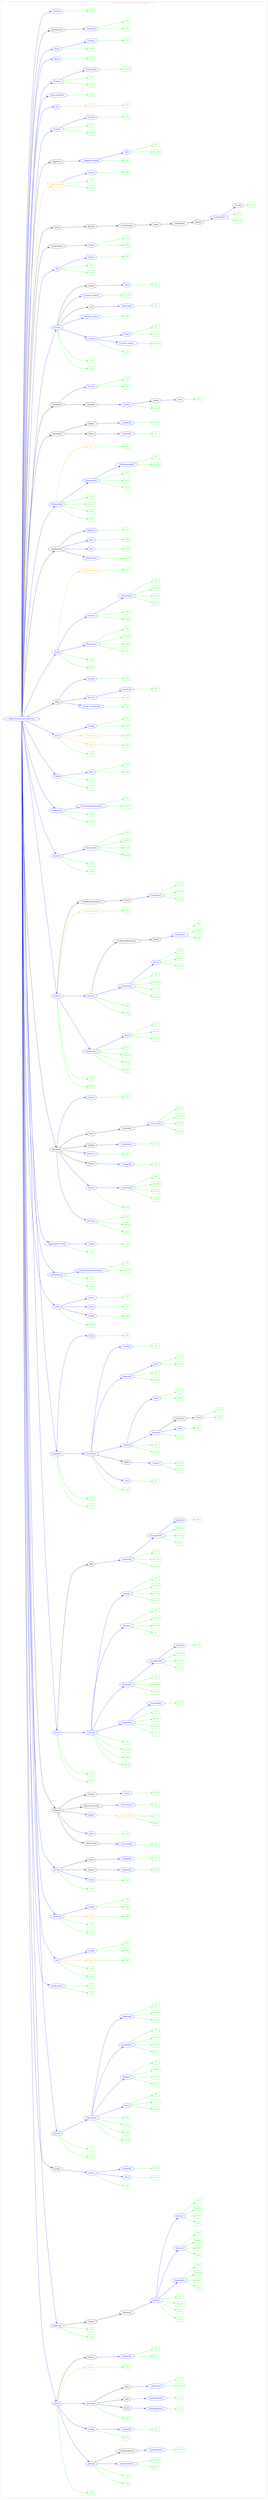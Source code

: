 digraph Cloud_Computing_REST_API {
rankdir="LR";
subgraph cluster_0 {
label="VMware - VMware vRealize Log Insight 3.3 1.2"
color=violet
fontcolor=violet
subgraph cluster_1 {
label=""
color=white
fontcolor=white
node1 [label="https://vmware.provider.com", shape="ellipse", color="blue", fontcolor="blue"]
node1 -> node2 [color="blue", fontcolor="blue"]
subgraph cluster_2 {
label=""
color=white
fontcolor=white
node2 [label="/agent", shape="ellipse", color="blue", fontcolor="blue"]
node2 -> node3 [color="green", fontcolor="green"]
subgraph cluster_3 {
label=""
color=white
fontcolor=white
node3 [label="GET", shape="box", color="green", fontcolor="green"]
}
node2 -> node4 [color="blue", fontcolor="blue"]
subgraph cluster_4 {
label=""
color=white
fontcolor=white
node4 [label="/groups", shape="ellipse", color="blue", fontcolor="blue"]
node4 -> node5 [color="green", fontcolor="green"]
subgraph cluster_5 {
label=""
color=white
fontcolor=white
node5 [label="POST", shape="box", color="green", fontcolor="green"]
}
node4 -> node6 [color="green", fontcolor="green"]
subgraph cluster_6 {
label=""
color=white
fontcolor=white
node6 [label="GET", shape="box", color="green", fontcolor="green"]
}
node4 -> node7 [color="blue", fontcolor="blue"]
subgraph cluster_7 {
label=""
color=white
fontcolor=white
node7 [label="/{groupName}", shape="ellipse", color="blue", fontcolor="blue"]
node7 -> node8 [color="green", fontcolor="green"]
subgraph cluster_8 {
label=""
color=white
fontcolor=white
node8 [label="PUT", shape="box", color="green", fontcolor="green"]
}
node7 -> node9 [color="green", fontcolor="green"]
subgraph cluster_9 {
label=""
color=white
fontcolor=white
node9 [label="DELETE", shape="box", color="green", fontcolor="green"]
}
}
node4 -> node10 [color="black", fontcolor="black"]
subgraph cluster_10 {
label=""
color=white
fontcolor=white
node10 [label="/{cpNameSpace}", shape="ellipse", color="black", fontcolor="black"]
node10 -> node11 [color="blue", fontcolor="blue"]
subgraph cluster_11 {
label=""
color=white
fontcolor=white
node11 [label="/{groupName}", shape="ellipse", color="blue", fontcolor="blue"]
node11 -> node12 [color="green", fontcolor="green"]
subgraph cluster_12 {
label=""
color=white
fontcolor=white
node12 [label="DELETE", shape="box", color="green", fontcolor="green"]
}
}
}
}
node2 -> node13 [color="blue", fontcolor="blue"]
subgraph cluster_13 {
label=""
color=white
fontcolor=white
node13 [label="/config", shape="ellipse", color="blue", fontcolor="blue"]
node13 -> node14 [color="green", fontcolor="green"]
subgraph cluster_14 {
label=""
color=white
fontcolor=white
node14 [label="PUT", shape="box", color="green", fontcolor="green"]
}
node13 -> node15 [color="blue", fontcolor="blue"]
subgraph cluster_15 {
label=""
color=white
fontcolor=white
node15 [label="/{agentId}", shape="ellipse", color="blue", fontcolor="blue"]
node15 -> node16 [color="green", fontcolor="green"]
subgraph cluster_16 {
label=""
color=white
fontcolor=white
node16 [label="GET", shape="box", color="green", fontcolor="green"]
}
}
}
node2 -> node17 [color="blue", fontcolor="blue"]
subgraph cluster_17 {
label=""
color=white
fontcolor=white
node17 [label="/packages", shape="ellipse", color="blue", fontcolor="blue"]
node17 -> node18 [color="green", fontcolor="green"]
subgraph cluster_18 {
label=""
color=white
fontcolor=white
node18 [label="POST", shape="box", color="green", fontcolor="green"]
}
node17 -> node19 [color="black", fontcolor="black"]
subgraph cluster_19 {
label=""
color=white
fontcolor=white
node19 [label="/types", shape="ellipse", color="black", fontcolor="black"]
node19 -> node20 [color="blue", fontcolor="blue"]
subgraph cluster_20 {
label=""
color=white
fontcolor=white
node20 [label="/{packageType}", shape="ellipse", color="blue", fontcolor="blue"]
node20 -> node21 [color="green", fontcolor="green"]
subgraph cluster_21 {
label=""
color=white
fontcolor=white
node21 [label="GET", shape="box", color="green", fontcolor="green"]
}
}
}
node17 -> node22 [color="black", fontcolor="black"]
subgraph cluster_22 {
label=""
color=white
fontcolor=white
node22 [label="/info", shape="ellipse", color="black", fontcolor="black"]
node22 -> node23 [color="blue", fontcolor="blue"]
subgraph cluster_23 {
label=""
color=white
fontcolor=white
node23 [label="/{packageType}", shape="ellipse", color="blue", fontcolor="blue"]
node23 -> node24 [color="green", fontcolor="green"]
subgraph cluster_24 {
label=""
color=white
fontcolor=white
node24 [label="GET", shape="box", color="green", fontcolor="green"]
}
}
}
node17 -> node25 [color="black", fontcolor="black"]
subgraph cluster_25 {
label=""
color=white
fontcolor=white
node25 [label="/files", shape="ellipse", color="black", fontcolor="black"]
node25 -> node26 [color="blue", fontcolor="blue"]
subgraph cluster_26 {
label=""
color=white
fontcolor=white
node26 [label="/{fileName}", shape="ellipse", color="blue", fontcolor="blue"]
node26 -> node27 [color="green", fontcolor="green"]
subgraph cluster_27 {
label=""
color=white
fontcolor=white
node27 [label="DELETE", shape="box", color="green", fontcolor="green"]
}
node26 -> node28 [color="green", fontcolor="green"]
subgraph cluster_28 {
label=""
color=white
fontcolor=white
node28 [label="GET", shape="box", color="green", fontcolor="green"]
}
}
}
}
node2 -> node29 [color="orange", fontcolor="orange"]
subgraph cluster_29 {
label=""
color=white
fontcolor=white
node29 [label="/search", shape="octagon", color="orange", fontcolor="orange"]
node29 -> node30 [color="green", fontcolor="green"]
subgraph cluster_30 {
label=""
color=white
fontcolor=white
node30 [label="POST", shape="box", color="green", fontcolor="green"]
}
}
node2 -> node31 [color="black", fontcolor="black"]
subgraph cluster_31 {
label=""
color=white
fontcolor=white
node31 [label="/status", shape="ellipse", color="black", fontcolor="black"]
node31 -> node32 [color="blue", fontcolor="blue"]
subgraph cluster_32 {
label=""
color=white
fontcolor=white
node32 [label="/{agentId}", shape="ellipse", color="blue", fontcolor="blue"]
node32 -> node33 [color="green", fontcolor="green"]
subgraph cluster_33 {
label=""
color=white
fontcolor=white
node33 [label="PUT", shape="box", color="green", fontcolor="green"]
}
node32 -> node34 [color="green", fontcolor="green"]
subgraph cluster_34 {
label=""
color=white
fontcolor=white
node34 [label="GET", shape="box", color="green", fontcolor="green"]
}
}
}
}
node1 -> node35 [color="blue", fontcolor="blue"]
subgraph cluster_35 {
label=""
color=white
fontcolor=white
node35 [label="/adgroups", shape="ellipse", color="blue", fontcolor="blue"]
node35 -> node36 [color="green", fontcolor="green"]
subgraph cluster_36 {
label=""
color=white
fontcolor=white
node36 [label="POST", shape="box", color="green", fontcolor="green"]
}
node35 -> node37 [color="green", fontcolor="green"]
subgraph cluster_37 {
label=""
color=white
fontcolor=white
node37 [label="GET", shape="box", color="green", fontcolor="green"]
}
node35 -> node38 [color="black", fontcolor="black"]
subgraph cluster_38 {
label=""
color=white
fontcolor=white
node38 [label="/{type}", shape="ellipse", color="black", fontcolor="black"]
node38 -> node39 [color="black", fontcolor="black"]
subgraph cluster_39 {
label=""
color=white
fontcolor=white
node39 [label="/{domain}", shape="ellipse", color="black", fontcolor="black"]
node39 -> node40 [color="blue", fontcolor="blue"]
subgraph cluster_40 {
label=""
color=white
fontcolor=white
node40 [label="/{name}", shape="ellipse", color="blue", fontcolor="blue"]
node40 -> node41 [color="green", fontcolor="green"]
subgraph cluster_41 {
label=""
color=white
fontcolor=white
node41 [label="PATCH", shape="box", color="green", fontcolor="green"]
}
node40 -> node42 [color="green", fontcolor="green"]
subgraph cluster_42 {
label=""
color=white
fontcolor=white
node42 [label="POST", shape="box", color="green", fontcolor="green"]
}
node40 -> node43 [color="green", fontcolor="green"]
subgraph cluster_43 {
label=""
color=white
fontcolor=white
node43 [label="DELETE", shape="box", color="green", fontcolor="green"]
}
node40 -> node44 [color="green", fontcolor="green"]
subgraph cluster_44 {
label=""
color=white
fontcolor=white
node44 [label="GET", shape="box", color="green", fontcolor="green"]
}
node40 -> node45 [color="blue", fontcolor="blue"]
subgraph cluster_45 {
label=""
color=white
fontcolor=white
node45 [label="/capabilities", shape="ellipse", color="blue", fontcolor="blue"]
node45 -> node46 [color="green", fontcolor="green"]
subgraph cluster_46 {
label=""
color=white
fontcolor=white
node46 [label="PUT", shape="box", color="green", fontcolor="green"]
}
node45 -> node47 [color="green", fontcolor="green"]
subgraph cluster_47 {
label=""
color=white
fontcolor=white
node47 [label="POST", shape="box", color="green", fontcolor="green"]
}
node45 -> node48 [color="green", fontcolor="green"]
subgraph cluster_48 {
label=""
color=white
fontcolor=white
node48 [label="PATCH", shape="box", color="green", fontcolor="green"]
}
node45 -> node49 [color="green", fontcolor="green"]
subgraph cluster_49 {
label=""
color=white
fontcolor=white
node49 [label="GET", shape="box", color="green", fontcolor="green"]
}
}
node40 -> node50 [color="blue", fontcolor="blue"]
subgraph cluster_50 {
label=""
color=white
fontcolor=white
node50 [label="/datasets", shape="ellipse", color="blue", fontcolor="blue"]
node50 -> node51 [color="green", fontcolor="green"]
subgraph cluster_51 {
label=""
color=white
fontcolor=white
node51 [label="PUT", shape="box", color="green", fontcolor="green"]
}
node50 -> node52 [color="green", fontcolor="green"]
subgraph cluster_52 {
label=""
color=white
fontcolor=white
node52 [label="POST", shape="box", color="green", fontcolor="green"]
}
node50 -> node53 [color="green", fontcolor="green"]
subgraph cluster_53 {
label=""
color=white
fontcolor=white
node53 [label="PATCH", shape="box", color="green", fontcolor="green"]
}
node50 -> node54 [color="green", fontcolor="green"]
subgraph cluster_54 {
label=""
color=white
fontcolor=white
node54 [label="GET", shape="box", color="green", fontcolor="green"]
}
}
node40 -> node55 [color="blue", fontcolor="blue"]
subgraph cluster_55 {
label=""
color=white
fontcolor=white
node55 [label="/groups", shape="ellipse", color="blue", fontcolor="blue"]
node55 -> node56 [color="green", fontcolor="green"]
subgraph cluster_56 {
label=""
color=white
fontcolor=white
node56 [label="PUT", shape="box", color="green", fontcolor="green"]
}
node55 -> node57 [color="green", fontcolor="green"]
subgraph cluster_57 {
label=""
color=white
fontcolor=white
node57 [label="POST", shape="box", color="green", fontcolor="green"]
}
node55 -> node58 [color="green", fontcolor="green"]
subgraph cluster_58 {
label=""
color=white
fontcolor=white
node58 [label="PATCH", shape="box", color="green", fontcolor="green"]
}
node55 -> node59 [color="green", fontcolor="green"]
subgraph cluster_59 {
label=""
color=white
fontcolor=white
node59 [label="GET", shape="box", color="green", fontcolor="green"]
}
}
}
}
}
}
node1 -> node60 [color="black", fontcolor="black"]
subgraph cluster_60 {
label=""
color=white
fontcolor=white
node60 [label="/scripts", shape="ellipse", color="black", fontcolor="black"]
node60 -> node61 [color="blue", fontcolor="blue"]
subgraph cluster_61 {
label=""
color=white
fontcolor=white
node61 [label="/nodes", shape="ellipse", color="blue", fontcolor="blue"]
node61 -> node62 [color="green", fontcolor="green"]
subgraph cluster_62 {
label=""
color=white
fontcolor=white
node62 [label="POST", shape="box", color="green", fontcolor="green"]
}
node61 -> node63 [color="blue", fontcolor="blue"]
subgraph cluster_63 {
label=""
color=white
fontcolor=white
node63 [label="/local", shape="ellipse", color="blue", fontcolor="blue"]
node63 -> node64 [color="green", fontcolor="green"]
subgraph cluster_64 {
label=""
color=white
fontcolor=white
node64 [label="POST", shape="box", color="green", fontcolor="green"]
}
}
node61 -> node65 [color="blue", fontcolor="blue"]
subgraph cluster_65 {
label=""
color=white
fontcolor=white
node65 [label="/{nodeId}", shape="ellipse", color="blue", fontcolor="blue"]
node65 -> node66 [color="green", fontcolor="green"]
subgraph cluster_66 {
label=""
color=white
fontcolor=white
node66 [label="POST", shape="box", color="green", fontcolor="green"]
}
}
}
}
node1 -> node67 [color="blue", fontcolor="blue"]
subgraph cluster_67 {
label=""
color=white
fontcolor=white
node67 [label="/groups", shape="ellipse", color="blue", fontcolor="blue"]
node67 -> node68 [color="green", fontcolor="green"]
subgraph cluster_68 {
label=""
color=white
fontcolor=white
node68 [label="POST", shape="box", color="green", fontcolor="green"]
}
node67 -> node69 [color="green", fontcolor="green"]
subgraph cluster_69 {
label=""
color=white
fontcolor=white
node69 [label="GET", shape="box", color="green", fontcolor="green"]
}
node67 -> node70 [color="blue", fontcolor="blue"]
subgraph cluster_70 {
label=""
color=white
fontcolor=white
node70 [label="/{groupId}", shape="ellipse", color="blue", fontcolor="blue"]
node70 -> node71 [color="green", fontcolor="green"]
subgraph cluster_71 {
label=""
color=white
fontcolor=white
node71 [label="PATCH", shape="box", color="green", fontcolor="green"]
}
node70 -> node72 [color="green", fontcolor="green"]
subgraph cluster_72 {
label=""
color=white
fontcolor=white
node72 [label="POST", shape="box", color="green", fontcolor="green"]
}
node70 -> node73 [color="green", fontcolor="green"]
subgraph cluster_73 {
label=""
color=white
fontcolor=white
node73 [label="DELETE", shape="box", color="green", fontcolor="green"]
}
node70 -> node74 [color="green", fontcolor="green"]
subgraph cluster_74 {
label=""
color=white
fontcolor=white
node74 [label="GET", shape="box", color="green", fontcolor="green"]
}
node70 -> node75 [color="blue", fontcolor="blue"]
subgraph cluster_75 {
label=""
color=white
fontcolor=white
node75 [label="/users", shape="ellipse", color="blue", fontcolor="blue"]
node75 -> node76 [color="green", fontcolor="green"]
subgraph cluster_76 {
label=""
color=white
fontcolor=white
node76 [label="POST", shape="box", color="green", fontcolor="green"]
}
node75 -> node77 [color="green", fontcolor="green"]
subgraph cluster_77 {
label=""
color=white
fontcolor=white
node77 [label="PATCH", shape="box", color="green", fontcolor="green"]
}
node75 -> node78 [color="green", fontcolor="green"]
subgraph cluster_78 {
label=""
color=white
fontcolor=white
node78 [label="GET", shape="box", color="green", fontcolor="green"]
}
}
node70 -> node79 [color="blue", fontcolor="blue"]
subgraph cluster_79 {
label=""
color=white
fontcolor=white
node79 [label="/datasets", shape="ellipse", color="blue", fontcolor="blue"]
node79 -> node80 [color="green", fontcolor="green"]
subgraph cluster_80 {
label=""
color=white
fontcolor=white
node80 [label="PUT", shape="box", color="green", fontcolor="green"]
}
node79 -> node81 [color="green", fontcolor="green"]
subgraph cluster_81 {
label=""
color=white
fontcolor=white
node81 [label="POST", shape="box", color="green", fontcolor="green"]
}
node79 -> node82 [color="green", fontcolor="green"]
subgraph cluster_82 {
label=""
color=white
fontcolor=white
node82 [label="PATCH", shape="box", color="green", fontcolor="green"]
}
node79 -> node83 [color="green", fontcolor="green"]
subgraph cluster_83 {
label=""
color=white
fontcolor=white
node83 [label="GET", shape="box", color="green", fontcolor="green"]
}
}
node70 -> node84 [color="blue", fontcolor="blue"]
subgraph cluster_84 {
label=""
color=white
fontcolor=white
node84 [label="/capabilities", shape="ellipse", color="blue", fontcolor="blue"]
node84 -> node85 [color="green", fontcolor="green"]
subgraph cluster_85 {
label=""
color=white
fontcolor=white
node85 [label="PUT", shape="box", color="green", fontcolor="green"]
}
node84 -> node86 [color="green", fontcolor="green"]
subgraph cluster_86 {
label=""
color=white
fontcolor=white
node86 [label="POST", shape="box", color="green", fontcolor="green"]
}
node84 -> node87 [color="green", fontcolor="green"]
subgraph cluster_87 {
label=""
color=white
fontcolor=white
node87 [label="PATCH", shape="box", color="green", fontcolor="green"]
}
node84 -> node88 [color="green", fontcolor="green"]
subgraph cluster_88 {
label=""
color=white
fontcolor=white
node88 [label="GET", shape="box", color="green", fontcolor="green"]
}
}
node70 -> node89 [color="blue", fontcolor="blue"]
subgraph cluster_89 {
label=""
color=white
fontcolor=white
node89 [label="/adgroups", shape="ellipse", color="blue", fontcolor="blue"]
node89 -> node90 [color="green", fontcolor="green"]
subgraph cluster_90 {
label=""
color=white
fontcolor=white
node90 [label="POST", shape="box", color="green", fontcolor="green"]
}
node89 -> node91 [color="green", fontcolor="green"]
subgraph cluster_91 {
label=""
color=white
fontcolor=white
node91 [label="PATCH", shape="box", color="green", fontcolor="green"]
}
node89 -> node92 [color="green", fontcolor="green"]
subgraph cluster_92 {
label=""
color=white
fontcolor=white
node92 [label="GET", shape="box", color="green", fontcolor="green"]
}
}
}
}
node1 -> node93 [color="blue", fontcolor="blue"]
subgraph cluster_93 {
label=""
color=white
fontcolor=white
node93 [label="/notifications", shape="ellipse", color="blue", fontcolor="blue"]
node93 -> node94 [color="green", fontcolor="green"]
subgraph cluster_94 {
label=""
color=white
fontcolor=white
node94 [label="PUT", shape="box", color="green", fontcolor="green"]
}
node93 -> node95 [color="green", fontcolor="green"]
subgraph cluster_95 {
label=""
color=white
fontcolor=white
node95 [label="GET", shape="box", color="green", fontcolor="green"]
}
}
node1 -> node96 [color="blue", fontcolor="blue"]
subgraph cluster_96 {
label=""
color=white
fontcolor=white
node96 [label="/ad", shape="ellipse", color="blue", fontcolor="blue"]
node96 -> node97 [color="green", fontcolor="green"]
subgraph cluster_97 {
label=""
color=white
fontcolor=white
node97 [label="POST", shape="box", color="green", fontcolor="green"]
}
node96 -> node98 [color="green", fontcolor="green"]
subgraph cluster_98 {
label=""
color=white
fontcolor=white
node98 [label="GET", shape="box", color="green", fontcolor="green"]
}
node96 -> node99 [color="orange", fontcolor="orange"]
subgraph cluster_99 {
label=""
color=white
fontcolor=white
node99 [label="/test", shape="octagon", color="orange", fontcolor="orange"]
node99 -> node100 [color="green", fontcolor="green"]
subgraph cluster_100 {
label=""
color=white
fontcolor=white
node100 [label="POST", shape="box", color="green", fontcolor="green"]
}
}
node96 -> node101 [color="blue", fontcolor="blue"]
subgraph cluster_101 {
label=""
color=white
fontcolor=white
node101 [label="/config", shape="ellipse", color="blue", fontcolor="blue"]
node101 -> node102 [color="green", fontcolor="green"]
subgraph cluster_102 {
label=""
color=white
fontcolor=white
node102 [label="POST", shape="box", color="green", fontcolor="green"]
}
node101 -> node103 [color="green", fontcolor="green"]
subgraph cluster_103 {
label=""
color=white
fontcolor=white
node103 [label="GET", shape="box", color="green", fontcolor="green"]
}
}
}
node1 -> node104 [color="blue", fontcolor="blue"]
subgraph cluster_104 {
label=""
color=white
fontcolor=white
node104 [label="/archiving", shape="ellipse", color="blue", fontcolor="blue"]
node104 -> node105 [color="green", fontcolor="green"]
subgraph cluster_105 {
label=""
color=white
fontcolor=white
node105 [label="POST", shape="box", color="green", fontcolor="green"]
}
node104 -> node106 [color="green", fontcolor="green"]
subgraph cluster_106 {
label=""
color=white
fontcolor=white
node106 [label="GET", shape="box", color="green", fontcolor="green"]
}
node104 -> node107 [color="orange", fontcolor="orange"]
subgraph cluster_107 {
label=""
color=white
fontcolor=white
node107 [label="/test", shape="octagon", color="orange", fontcolor="orange"]
node107 -> node108 [color="green", fontcolor="green"]
subgraph cluster_108 {
label=""
color=white
fontcolor=white
node108 [label="POST", shape="box", color="green", fontcolor="green"]
}
}
node104 -> node109 [color="blue", fontcolor="blue"]
subgraph cluster_109 {
label=""
color=white
fontcolor=white
node109 [label="/config", shape="ellipse", color="blue", fontcolor="blue"]
node109 -> node110 [color="green", fontcolor="green"]
subgraph cluster_110 {
label=""
color=white
fontcolor=white
node110 [label="POST", shape="box", color="green", fontcolor="green"]
}
node109 -> node111 [color="green", fontcolor="green"]
subgraph cluster_111 {
label=""
color=white
fontcolor=white
node111 [label="GET", shape="box", color="green", fontcolor="green"]
}
}
}
node1 -> node112 [color="blue", fontcolor="blue"]
subgraph cluster_112 {
label=""
color=white
fontcolor=white
node112 [label="/events", shape="ellipse", color="blue", fontcolor="blue"]
node112 -> node113 [color="green", fontcolor="green"]
subgraph cluster_113 {
label=""
color=white
fontcolor=white
node113 [label="GET", shape="box", color="green", fontcolor="green"]
}
node112 -> node114 [color="blue", fontcolor="blue"]
subgraph cluster_114 {
label=""
color=white
fontcolor=white
node114 [label="/*path", shape="ellipse", color="blue", fontcolor="blue"]
node114 -> node115 [color="green", fontcolor="green"]
subgraph cluster_115 {
label=""
color=white
fontcolor=white
node115 [label="GET", shape="box", color="green", fontcolor="green"]
}
}
node112 -> node116 [color="black", fontcolor="black"]
subgraph cluster_116 {
label=""
color=white
fontcolor=white
node116 [label="/ingest", shape="ellipse", color="black", fontcolor="black"]
node116 -> node117 [color="blue", fontcolor="blue"]
subgraph cluster_117 {
label=""
color=white
fontcolor=white
node117 [label="/{agentId}", shape="ellipse", color="blue", fontcolor="blue"]
node117 -> node118 [color="green", fontcolor="green"]
subgraph cluster_118 {
label=""
color=white
fontcolor=white
node118 [label="POST", shape="box", color="green", fontcolor="green"]
}
}
}
node112 -> node119 [color="black", fontcolor="black"]
subgraph cluster_119 {
label=""
color=white
fontcolor=white
node119 [label="/flush", shape="ellipse", color="black", fontcolor="black"]
node119 -> node120 [color="blue", fontcolor="blue"]
subgraph cluster_120 {
label=""
color=white
fontcolor=white
node120 [label="/{agentId}", shape="ellipse", color="blue", fontcolor="blue"]
node120 -> node121 [color="green", fontcolor="green"]
subgraph cluster_121 {
label=""
color=white
fontcolor=white
node121 [label="PUT", shape="box", color="green", fontcolor="green"]
}
}
}
}
node1 -> node122 [color="black", fontcolor="black"]
subgraph cluster_122 {
label=""
color=white
fontcolor=white
node122 [label="/internal", shape="ellipse", color="black", fontcolor="black"]
node122 -> node123 [color="black", fontcolor="black"]
subgraph cluster_123 {
label=""
color=white
fontcolor=white
node123 [label="/force-error", shape="ellipse", color="black", fontcolor="black"]
node123 -> node124 [color="blue", fontcolor="blue"]
subgraph cluster_124 {
label=""
color=white
fontcolor=white
node124 [label="/{errorType}", shape="ellipse", color="blue", fontcolor="blue"]
node124 -> node125 [color="green", fontcolor="green"]
subgraph cluster_125 {
label=""
color=white
fontcolor=white
node125 [label="GET", shape="box", color="green", fontcolor="green"]
}
}
}
node122 -> node126 [color="blue", fontcolor="blue"]
subgraph cluster_126 {
label=""
color=white
fontcolor=white
node126 [label="/ping", shape="ellipse", color="blue", fontcolor="blue"]
node126 -> node127 [color="green", fontcolor="green"]
subgraph cluster_127 {
label=""
color=white
fontcolor=white
node127 [label="GET", shape="box", color="green", fontcolor="green"]
}
}
node122 -> node128 [color="blue", fontcolor="blue"]
subgraph cluster_128 {
label=""
color=white
fontcolor=white
node128 [label="/agent", shape="ellipse", color="blue", fontcolor="blue"]
node128 -> node129 [color="orange", fontcolor="orange"]
subgraph cluster_129 {
label=""
color=white
fontcolor=white
node129 [label="/autoupdate", shape="octagon", color="orange", fontcolor="orange"]
node129 -> node130 [color="green", fontcolor="green"]
subgraph cluster_130 {
label=""
color=white
fontcolor=white
node130 [label="POST", shape="box", color="green", fontcolor="green"]
}
node129 -> node131 [color="green", fontcolor="green"]
subgraph cluster_131 {
label=""
color=white
fontcolor=white
node131 [label="GET", shape="box", color="green", fontcolor="green"]
}
}
}
node122 -> node132 [color="black", fontcolor="black"]
subgraph cluster_132 {
label=""
color=white
fontcolor=white
node132 [label="/force-error-auth", shape="ellipse", color="black", fontcolor="black"]
node132 -> node133 [color="blue", fontcolor="blue"]
subgraph cluster_133 {
label=""
color=white
fontcolor=white
node133 [label="/{errorType}", shape="ellipse", color="blue", fontcolor="blue"]
node133 -> node134 [color="green", fontcolor="green"]
subgraph cluster_134 {
label=""
color=white
fontcolor=white
node134 [label="GET", shape="box", color="green", fontcolor="green"]
}
}
}
node122 -> node135 [color="black", fontcolor="black"]
subgraph cluster_135 {
label=""
color=white
fontcolor=white
node135 [label="/cluster", shape="ellipse", color="black", fontcolor="black"]
node135 -> node136 [color="blue", fontcolor="blue"]
subgraph cluster_136 {
label=""
color=white
fontcolor=white
node136 [label="/action", shape="ellipse", color="blue", fontcolor="blue"]
node136 -> node137 [color="green", fontcolor="green"]
subgraph cluster_137 {
label=""
color=white
fontcolor=white
node137 [label="POST", shape="box", color="green", fontcolor="green"]
}
}
}
}
node1 -> node138 [color="blue", fontcolor="blue"]
subgraph cluster_138 {
label=""
color=white
fontcolor=white
node138 [label="/users", shape="ellipse", color="blue", fontcolor="blue"]
node138 -> node139 [color="green", fontcolor="green"]
subgraph cluster_139 {
label=""
color=white
fontcolor=white
node139 [label="POST", shape="box", color="green", fontcolor="green"]
}
node138 -> node140 [color="green", fontcolor="green"]
subgraph cluster_140 {
label=""
color=white
fontcolor=white
node140 [label="GET", shape="box", color="green", fontcolor="green"]
}
node138 -> node141 [color="blue", fontcolor="blue"]
subgraph cluster_141 {
label=""
color=white
fontcolor=white
node141 [label="/{userId}", shape="ellipse", color="blue", fontcolor="blue"]
node141 -> node142 [color="green", fontcolor="green"]
subgraph cluster_142 {
label=""
color=white
fontcolor=white
node142 [label="PATCH", shape="box", color="green", fontcolor="green"]
}
node141 -> node143 [color="green", fontcolor="green"]
subgraph cluster_143 {
label=""
color=white
fontcolor=white
node143 [label="POST", shape="box", color="green", fontcolor="green"]
}
node141 -> node144 [color="green", fontcolor="green"]
subgraph cluster_144 {
label=""
color=white
fontcolor=white
node144 [label="DELETE", shape="box", color="green", fontcolor="green"]
}
node141 -> node145 [color="green", fontcolor="green"]
subgraph cluster_145 {
label=""
color=white
fontcolor=white
node145 [label="GET", shape="box", color="green", fontcolor="green"]
}
node141 -> node146 [color="blue", fontcolor="blue"]
subgraph cluster_146 {
label=""
color=white
fontcolor=white
node146 [label="/capabilities", shape="ellipse", color="blue", fontcolor="blue"]
node146 -> node147 [color="green", fontcolor="green"]
subgraph cluster_147 {
label=""
color=white
fontcolor=white
node147 [label="PUT", shape="box", color="green", fontcolor="green"]
}
node146 -> node148 [color="green", fontcolor="green"]
subgraph cluster_148 {
label=""
color=white
fontcolor=white
node148 [label="POST", shape="box", color="green", fontcolor="green"]
}
node146 -> node149 [color="green", fontcolor="green"]
subgraph cluster_149 {
label=""
color=white
fontcolor=white
node149 [label="PATCH", shape="box", color="green", fontcolor="green"]
}
node146 -> node150 [color="green", fontcolor="green"]
subgraph cluster_150 {
label=""
color=white
fontcolor=white
node150 [label="GET", shape="box", color="green", fontcolor="green"]
}
node146 -> node151 [color="blue", fontcolor="blue"]
subgraph cluster_151 {
label=""
color=white
fontcolor=white
node151 [label="/{capability}", shape="ellipse", color="blue", fontcolor="blue"]
node151 -> node152 [color="green", fontcolor="green"]
subgraph cluster_152 {
label=""
color=white
fontcolor=white
node152 [label="GET", shape="box", color="green", fontcolor="green"]
}
}
}
node141 -> node153 [color="blue", fontcolor="blue"]
subgraph cluster_153 {
label=""
color=white
fontcolor=white
node153 [label="/snapshots", shape="ellipse", color="blue", fontcolor="blue"]
node153 -> node154 [color="green", fontcolor="green"]
subgraph cluster_154 {
label=""
color=white
fontcolor=white
node154 [label="POST", shape="box", color="green", fontcolor="green"]
}
node153 -> node155 [color="green", fontcolor="green"]
subgraph cluster_155 {
label=""
color=white
fontcolor=white
node155 [label="DELETE", shape="box", color="green", fontcolor="green"]
}
node153 -> node156 [color="green", fontcolor="green"]
subgraph cluster_156 {
label=""
color=white
fontcolor=white
node156 [label="GET", shape="box", color="green", fontcolor="green"]
}
node153 -> node157 [color="blue", fontcolor="blue"]
subgraph cluster_157 {
label=""
color=white
fontcolor=white
node157 [label="/{snapshotId}", shape="ellipse", color="blue", fontcolor="blue"]
node157 -> node158 [color="green", fontcolor="green"]
subgraph cluster_158 {
label=""
color=white
fontcolor=white
node158 [label="POST", shape="box", color="green", fontcolor="green"]
}
node157 -> node159 [color="green", fontcolor="green"]
subgraph cluster_159 {
label=""
color=white
fontcolor=white
node159 [label="PATCH", shape="box", color="green", fontcolor="green"]
}
node157 -> node160 [color="green", fontcolor="green"]
subgraph cluster_160 {
label=""
color=white
fontcolor=white
node160 [label="DELETE", shape="box", color="green", fontcolor="green"]
}
node157 -> node161 [color="blue", fontcolor="blue"]
subgraph cluster_161 {
label=""
color=white
fontcolor=white
node161 [label="/position", shape="ellipse", color="blue", fontcolor="blue"]
node161 -> node162 [color="green", fontcolor="green"]
subgraph cluster_162 {
label=""
color=white
fontcolor=white
node162 [label="PUT", shape="box", color="green", fontcolor="green"]
}
}
}
}
node141 -> node163 [color="blue", fontcolor="blue"]
subgraph cluster_163 {
label=""
color=white
fontcolor=white
node163 [label="/datasets", shape="ellipse", color="blue", fontcolor="blue"]
node163 -> node164 [color="green", fontcolor="green"]
subgraph cluster_164 {
label=""
color=white
fontcolor=white
node164 [label="PUT", shape="box", color="green", fontcolor="green"]
}
node163 -> node165 [color="green", fontcolor="green"]
subgraph cluster_165 {
label=""
color=white
fontcolor=white
node165 [label="POST", shape="box", color="green", fontcolor="green"]
}
node163 -> node166 [color="green", fontcolor="green"]
subgraph cluster_166 {
label=""
color=white
fontcolor=white
node166 [label="PATCH", shape="box", color="green", fontcolor="green"]
}
node163 -> node167 [color="green", fontcolor="green"]
subgraph cluster_167 {
label=""
color=white
fontcolor=white
node167 [label="GET", shape="box", color="green", fontcolor="green"]
}
}
node141 -> node168 [color="blue", fontcolor="blue"]
subgraph cluster_168 {
label=""
color=white
fontcolor=white
node168 [label="/groups", shape="ellipse", color="blue", fontcolor="blue"]
node168 -> node169 [color="green", fontcolor="green"]
subgraph cluster_169 {
label=""
color=white
fontcolor=white
node169 [label="PUT", shape="box", color="green", fontcolor="green"]
}
node168 -> node170 [color="green", fontcolor="green"]
subgraph cluster_170 {
label=""
color=white
fontcolor=white
node170 [label="POST", shape="box", color="green", fontcolor="green"]
}
node168 -> node171 [color="green", fontcolor="green"]
subgraph cluster_171 {
label=""
color=white
fontcolor=white
node171 [label="PATCH", shape="box", color="green", fontcolor="green"]
}
node168 -> node172 [color="green", fontcolor="green"]
subgraph cluster_172 {
label=""
color=white
fontcolor=white
node172 [label="GET", shape="box", color="green", fontcolor="green"]
}
}
}
node138 -> node173 [color="black", fontcolor="black"]
subgraph cluster_173 {
label=""
color=white
fontcolor=white
node173 [label="/self", shape="ellipse", color="black", fontcolor="black"]
node173 -> node174 [color="blue", fontcolor="blue"]
subgraph cluster_174 {
label=""
color=white
fontcolor=white
node174 [label="/snapshots", shape="ellipse", color="blue", fontcolor="blue"]
node174 -> node175 [color="green", fontcolor="green"]
subgraph cluster_175 {
label=""
color=white
fontcolor=white
node175 [label="POST", shape="box", color="green", fontcolor="green"]
}
node174 -> node176 [color="green", fontcolor="green"]
subgraph cluster_176 {
label=""
color=white
fontcolor=white
node176 [label="DELETE", shape="box", color="green", fontcolor="green"]
}
node174 -> node177 [color="green", fontcolor="green"]
subgraph cluster_177 {
label=""
color=white
fontcolor=white
node177 [label="GET", shape="box", color="green", fontcolor="green"]
}
node174 -> node178 [color="blue", fontcolor="blue"]
subgraph cluster_178 {
label=""
color=white
fontcolor=white
node178 [label="/{snapshotId}", shape="ellipse", color="blue", fontcolor="blue"]
node178 -> node179 [color="green", fontcolor="green"]
subgraph cluster_179 {
label=""
color=white
fontcolor=white
node179 [label="POST", shape="box", color="green", fontcolor="green"]
}
node178 -> node180 [color="green", fontcolor="green"]
subgraph cluster_180 {
label=""
color=white
fontcolor=white
node180 [label="PATCH", shape="box", color="green", fontcolor="green"]
}
node178 -> node181 [color="green", fontcolor="green"]
subgraph cluster_181 {
label=""
color=white
fontcolor=white
node181 [label="DELETE", shape="box", color="green", fontcolor="green"]
}
node178 -> node182 [color="blue", fontcolor="blue"]
subgraph cluster_182 {
label=""
color=white
fontcolor=white
node182 [label="/position", shape="ellipse", color="blue", fontcolor="blue"]
node182 -> node183 [color="green", fontcolor="green"]
subgraph cluster_183 {
label=""
color=white
fontcolor=white
node183 [label="PUT", shape="box", color="green", fontcolor="green"]
}
}
}
}
}
}
node1 -> node184 [color="blue", fontcolor="blue"]
subgraph cluster_184 {
label=""
color=white
fontcolor=white
node184 [label="/upgrades", shape="ellipse", color="blue", fontcolor="blue"]
node184 -> node185 [color="green", fontcolor="green"]
subgraph cluster_185 {
label=""
color=white
fontcolor=white
node185 [label="POST", shape="box", color="green", fontcolor="green"]
}
node184 -> node186 [color="green", fontcolor="green"]
subgraph cluster_186 {
label=""
color=white
fontcolor=white
node186 [label="GET", shape="box", color="green", fontcolor="green"]
}
node184 -> node187 [color="blue", fontcolor="blue"]
subgraph cluster_187 {
label=""
color=white
fontcolor=white
node187 [label="/{version}", shape="ellipse", color="blue", fontcolor="blue"]
node187 -> node188 [color="green", fontcolor="green"]
subgraph cluster_188 {
label=""
color=white
fontcolor=white
node188 [label="GET", shape="box", color="green", fontcolor="green"]
}
node187 -> node189 [color="blue", fontcolor="blue"]
subgraph cluster_189 {
label=""
color=white
fontcolor=white
node189 [label="/eula", shape="ellipse", color="blue", fontcolor="blue"]
node189 -> node190 [color="green", fontcolor="green"]
subgraph cluster_190 {
label=""
color=white
fontcolor=white
node190 [label="PUT", shape="box", color="green", fontcolor="green"]
}
}
node187 -> node191 [color="black", fontcolor="black"]
subgraph cluster_191 {
label=""
color=white
fontcolor=white
node191 [label="/nodes", shape="ellipse", color="black", fontcolor="black"]
node191 -> node192 [color="blue", fontcolor="blue"]
subgraph cluster_192 {
label=""
color=white
fontcolor=white
node192 [label="/{node}", shape="ellipse", color="blue", fontcolor="blue"]
node192 -> node193 [color="green", fontcolor="green"]
subgraph cluster_193 {
label=""
color=white
fontcolor=white
node193 [label="PUT", shape="box", color="green", fontcolor="green"]
}
node192 -> node194 [color="green", fontcolor="green"]
subgraph cluster_194 {
label=""
color=white
fontcolor=white
node194 [label="GET", shape="box", color="green", fontcolor="green"]
}
}
}
node187 -> node195 [color="blue", fontcolor="blue"]
subgraph cluster_195 {
label=""
color=white
fontcolor=white
node195 [label="/rollback", shape="ellipse", color="blue", fontcolor="blue"]
node195 -> node196 [color="green", fontcolor="green"]
subgraph cluster_196 {
label=""
color=white
fontcolor=white
node196 [label="POST", shape="box", color="green", fontcolor="green"]
}
node195 -> node197 [color="green", fontcolor="green"]
subgraph cluster_197 {
label=""
color=white
fontcolor=white
node197 [label="GET", shape="box", color="green", fontcolor="green"]
}
node195 -> node198 [color="blue", fontcolor="blue"]
subgraph cluster_198 {
label=""
color=white
fontcolor=white
node198 [label="/services", shape="ellipse", color="blue", fontcolor="blue"]
node198 -> node199 [color="green", fontcolor="green"]
subgraph cluster_199 {
label=""
color=white
fontcolor=white
node199 [label="POST", shape="box", color="green", fontcolor="green"]
}
node198 -> node200 [color="blue", fontcolor="blue"]
subgraph cluster_200 {
label=""
color=white
fontcolor=white
node200 [label="/local", shape="ellipse", color="blue", fontcolor="blue"]
node200 -> node201 [color="green", fontcolor="green"]
subgraph cluster_201 {
label=""
color=white
fontcolor=white
node201 [label="GET", shape="box", color="green", fontcolor="green"]
}
}
node198 -> node202 [color="black", fontcolor="black"]
subgraph cluster_202 {
label=""
color=white
fontcolor=white
node202 [label="/{service}", shape="ellipse", color="black", fontcolor="black"]
node202 -> node203 [color="blue", fontcolor="blue"]
subgraph cluster_203 {
label=""
color=white
fontcolor=white
node203 [label="/local", shape="ellipse", color="blue", fontcolor="blue"]
node203 -> node204 [color="green", fontcolor="green"]
subgraph cluster_204 {
label=""
color=white
fontcolor=white
node204 [label="POST", shape="box", color="green", fontcolor="green"]
}
node203 -> node205 [color="green", fontcolor="green"]
subgraph cluster_205 {
label=""
color=white
fontcolor=white
node205 [label="PATCH", shape="box", color="green", fontcolor="green"]
}
}
}
}
node195 -> node206 [color="blue", fontcolor="blue"]
subgraph cluster_206 {
label=""
color=white
fontcolor=white
node206 [label="/local", shape="ellipse", color="blue", fontcolor="blue"]
node206 -> node207 [color="green", fontcolor="green"]
subgraph cluster_207 {
label=""
color=white
fontcolor=white
node207 [label="POST", shape="box", color="green", fontcolor="green"]
}
node206 -> node208 [color="green", fontcolor="green"]
subgraph cluster_208 {
label=""
color=white
fontcolor=white
node208 [label="GET", shape="box", color="green", fontcolor="green"]
}
}
}
node187 -> node209 [color="blue", fontcolor="blue"]
subgraph cluster_209 {
label=""
color=white
fontcolor=white
node209 [label="/snapshot", shape="ellipse", color="blue", fontcolor="blue"]
node209 -> node210 [color="green", fontcolor="green"]
subgraph cluster_210 {
label=""
color=white
fontcolor=white
node210 [label="POST", shape="box", color="green", fontcolor="green"]
}
node209 -> node211 [color="green", fontcolor="green"]
subgraph cluster_211 {
label=""
color=white
fontcolor=white
node211 [label="GET", shape="box", color="green", fontcolor="green"]
}
node209 -> node212 [color="blue", fontcolor="blue"]
subgraph cluster_212 {
label=""
color=white
fontcolor=white
node212 [label="/local", shape="ellipse", color="blue", fontcolor="blue"]
node212 -> node213 [color="green", fontcolor="green"]
subgraph cluster_213 {
label=""
color=white
fontcolor=white
node213 [label="POST", shape="box", color="green", fontcolor="green"]
}
node212 -> node214 [color="green", fontcolor="green"]
subgraph cluster_214 {
label=""
color=white
fontcolor=white
node214 [label="GET", shape="box", color="green", fontcolor="green"]
}
}
}
node187 -> node215 [color="blue", fontcolor="blue"]
subgraph cluster_215 {
label=""
color=white
fontcolor=white
node215 [label="/verified", shape="ellipse", color="blue", fontcolor="blue"]
node215 -> node216 [color="green", fontcolor="green"]
subgraph cluster_216 {
label=""
color=white
fontcolor=white
node216 [label="GET", shape="box", color="green", fontcolor="green"]
}
}
}
node184 -> node217 [color="blue", fontcolor="blue"]
subgraph cluster_217 {
label=""
color=white
fontcolor=white
node217 [label="/local", shape="ellipse", color="blue", fontcolor="blue"]
node217 -> node218 [color="green", fontcolor="green"]
subgraph cluster_218 {
label=""
color=white
fontcolor=white
node218 [label="GET", shape="box", color="green", fontcolor="green"]
}
}
}
node1 -> node219 [color="blue", fontcolor="blue"]
subgraph cluster_219 {
label=""
color=white
fontcolor=white
node219 [label="/vidm", shape="ellipse", color="blue", fontcolor="blue"]
node219 -> node220 [color="green", fontcolor="green"]
subgraph cluster_220 {
label=""
color=white
fontcolor=white
node220 [label="POST", shape="box", color="green", fontcolor="green"]
}
node219 -> node221 [color="blue", fontcolor="blue"]
subgraph cluster_221 {
label=""
color=white
fontcolor=white
node221 [label="/config", shape="ellipse", color="blue", fontcolor="blue"]
node221 -> node222 [color="green", fontcolor="green"]
subgraph cluster_222 {
label=""
color=white
fontcolor=white
node222 [label="POST", shape="box", color="green", fontcolor="green"]
}
}
node219 -> node223 [color="blue", fontcolor="blue"]
subgraph cluster_223 {
label=""
color=white
fontcolor=white
node223 [label="/state", shape="ellipse", color="blue", fontcolor="blue"]
node223 -> node224 [color="green", fontcolor="green"]
subgraph cluster_224 {
label=""
color=white
fontcolor=white
node224 [label="GET", shape="box", color="green", fontcolor="green"]
}
}
node219 -> node225 [color="blue", fontcolor="blue"]
subgraph cluster_225 {
label=""
color=white
fontcolor=white
node225 [label="/status", shape="ellipse", color="blue", fontcolor="blue"]
node225 -> node226 [color="green", fontcolor="green"]
subgraph cluster_226 {
label=""
color=white
fontcolor=white
node226 [label="GET", shape="box", color="green", fontcolor="green"]
}
}
}
node1 -> node227 [color="blue", fontcolor="blue"]
subgraph cluster_227 {
label=""
color=white
fontcolor=white
node227 [label="/contentpacks", shape="ellipse", color="blue", fontcolor="blue"]
node227 -> node228 [color="green", fontcolor="green"]
subgraph cluster_228 {
label=""
color=white
fontcolor=white
node228 [label="POST", shape="box", color="green", fontcolor="green"]
}
node227 -> node229 [color="green", fontcolor="green"]
subgraph cluster_229 {
label=""
color=white
fontcolor=white
node229 [label="GET", shape="box", color="green", fontcolor="green"]
}
node227 -> node230 [color="blue", fontcolor="blue"]
subgraph cluster_230 {
label=""
color=white
fontcolor=white
node230 [label="/{contentPackNamespace}", shape="ellipse", color="blue", fontcolor="blue"]
node230 -> node231 [color="green", fontcolor="green"]
subgraph cluster_231 {
label=""
color=white
fontcolor=white
node231 [label="DELETE", shape="box", color="green", fontcolor="green"]
}
node230 -> node232 [color="green", fontcolor="green"]
subgraph cluster_232 {
label=""
color=white
fontcolor=white
node232 [label="GET", shape="box", color="green", fontcolor="green"]
}
}
}
node1 -> node233 [color="blue", fontcolor="blue"]
subgraph cluster_233 {
label=""
color=white
fontcolor=white
node233 [label="/aggregated-events", shape="ellipse", color="blue", fontcolor="blue"]
node233 -> node234 [color="green", fontcolor="green"]
subgraph cluster_234 {
label=""
color=white
fontcolor=white
node234 [label="GET", shape="box", color="green", fontcolor="green"]
}
node233 -> node235 [color="blue", fontcolor="blue"]
subgraph cluster_235 {
label=""
color=white
fontcolor=white
node235 [label="/*path", shape="ellipse", color="blue", fontcolor="blue"]
node235 -> node236 [color="green", fontcolor="green"]
subgraph cluster_236 {
label=""
color=white
fontcolor=white
node236 [label="GET", shape="box", color="green", fontcolor="green"]
}
}
}
node1 -> node237 [color="black", fontcolor="black"]
subgraph cluster_237 {
label=""
color=white
fontcolor=white
node237 [label="/inventory", shape="ellipse", color="black", fontcolor="black"]
node237 -> node238 [color="blue", fontcolor="blue"]
subgraph cluster_238 {
label=""
color=white
fontcolor=white
node238 [label="/settings", shape="ellipse", color="blue", fontcolor="blue"]
node238 -> node239 [color="green", fontcolor="green"]
subgraph cluster_239 {
label=""
color=white
fontcolor=white
node239 [label="POST", shape="box", color="green", fontcolor="green"]
}
node238 -> node240 [color="green", fontcolor="green"]
subgraph cluster_240 {
label=""
color=white
fontcolor=white
node240 [label="PATCH", shape="box", color="green", fontcolor="green"]
}
node238 -> node241 [color="green", fontcolor="green"]
subgraph cluster_241 {
label=""
color=white
fontcolor=white
node241 [label="GET", shape="box", color="green", fontcolor="green"]
}
}
node237 -> node242 [color="blue", fontcolor="blue"]
subgraph cluster_242 {
label=""
color=white
fontcolor=white
node242 [label="/source", shape="ellipse", color="blue", fontcolor="blue"]
node242 -> node243 [color="green", fontcolor="green"]
subgraph cluster_243 {
label=""
color=white
fontcolor=white
node243 [label="POST", shape="box", color="green", fontcolor="green"]
}
node242 -> node244 [color="blue", fontcolor="blue"]
subgraph cluster_244 {
label=""
color=white
fontcolor=white
node244 [label="/{sourceId}", shape="ellipse", color="blue", fontcolor="blue"]
node244 -> node245 [color="green", fontcolor="green"]
subgraph cluster_245 {
label=""
color=white
fontcolor=white
node245 [label="PATCH", shape="box", color="green", fontcolor="green"]
}
node244 -> node246 [color="green", fontcolor="green"]
subgraph cluster_246 {
label=""
color=white
fontcolor=white
node246 [label="POST", shape="box", color="green", fontcolor="green"]
}
node244 -> node247 [color="green", fontcolor="green"]
subgraph cluster_247 {
label=""
color=white
fontcolor=white
node247 [label="DELETE", shape="box", color="green", fontcolor="green"]
}
node244 -> node248 [color="green", fontcolor="green"]
subgraph cluster_248 {
label=""
color=white
fontcolor=white
node248 [label="GET", shape="box", color="green", fontcolor="green"]
}
}
}
node237 -> node249 [color="black", fontcolor="black"]
subgraph cluster_249 {
label=""
color=white
fontcolor=white
node249 [label="/items", shape="ellipse", color="black", fontcolor="black"]
node249 -> node250 [color="blue", fontcolor="blue"]
subgraph cluster_250 {
label=""
color=white
fontcolor=white
node250 [label="/{clientId}", shape="ellipse", color="blue", fontcolor="blue"]
node250 -> node251 [color="green", fontcolor="green"]
subgraph cluster_251 {
label=""
color=white
fontcolor=white
node251 [label="GET", shape="box", color="green", fontcolor="green"]
}
}
}
node237 -> node252 [color="blue", fontcolor="blue"]
subgraph cluster_252 {
label=""
color=white
fontcolor=white
node252 [label="/sources", shape="ellipse", color="blue", fontcolor="blue"]
node252 -> node253 [color="green", fontcolor="green"]
subgraph cluster_253 {
label=""
color=white
fontcolor=white
node253 [label="GET", shape="box", color="green", fontcolor="green"]
}
}
node237 -> node254 [color="black", fontcolor="black"]
subgraph cluster_254 {
label=""
color=white
fontcolor=white
node254 [label="/lookup", shape="ellipse", color="black", fontcolor="black"]
node254 -> node255 [color="blue", fontcolor="blue"]
subgraph cluster_255 {
label=""
color=white
fontcolor=white
node255 [label="/{hostname}", shape="ellipse", color="blue", fontcolor="blue"]
node255 -> node256 [color="green", fontcolor="green"]
subgraph cluster_256 {
label=""
color=white
fontcolor=white
node256 [label="GET", shape="box", color="green", fontcolor="green"]
}
}
}
node237 -> node257 [color="black", fontcolor="black"]
subgraph cluster_257 {
label=""
color=white
fontcolor=white
node257 [label="/item", shape="ellipse", color="black", fontcolor="black"]
node257 -> node258 [color="black", fontcolor="black"]
subgraph cluster_258 {
label=""
color=white
fontcolor=white
node258 [label="/{clientId}", shape="ellipse", color="black", fontcolor="black"]
node258 -> node259 [color="blue", fontcolor="blue"]
subgraph cluster_259 {
label=""
color=white
fontcolor=white
node259 [label="/{sourceId}", shape="ellipse", color="blue", fontcolor="blue"]
node259 -> node260 [color="green", fontcolor="green"]
subgraph cluster_260 {
label=""
color=white
fontcolor=white
node260 [label="PATCH", shape="box", color="green", fontcolor="green"]
}
node259 -> node261 [color="green", fontcolor="green"]
subgraph cluster_261 {
label=""
color=white
fontcolor=white
node261 [label="POST", shape="box", color="green", fontcolor="green"]
}
node259 -> node262 [color="green", fontcolor="green"]
subgraph cluster_262 {
label=""
color=white
fontcolor=white
node262 [label="DELETE", shape="box", color="green", fontcolor="green"]
}
node259 -> node263 [color="green", fontcolor="green"]
subgraph cluster_263 {
label=""
color=white
fontcolor=white
node263 [label="GET", shape="box", color="green", fontcolor="green"]
}
}
}
}
node237 -> node264 [color="blue", fontcolor="blue"]
subgraph cluster_264 {
label=""
color=white
fontcolor=white
node264 [label="/clients", shape="ellipse", color="blue", fontcolor="blue"]
node264 -> node265 [color="green", fontcolor="green"]
subgraph cluster_265 {
label=""
color=white
fontcolor=white
node265 [label="GET", shape="box", color="green", fontcolor="green"]
}
}
}
node1 -> node266 [color="blue", fontcolor="blue"]
subgraph cluster_266 {
label=""
color=white
fontcolor=white
node266 [label="/vsphere", shape="ellipse", color="blue", fontcolor="blue"]
node266 -> node267 [color="green", fontcolor="green"]
subgraph cluster_267 {
label=""
color=white
fontcolor=white
node267 [label="POST", shape="box", color="green", fontcolor="green"]
}
node266 -> node268 [color="green", fontcolor="green"]
subgraph cluster_268 {
label=""
color=white
fontcolor=white
node268 [label="GET", shape="box", color="green", fontcolor="green"]
}
node266 -> node269 [color="blue", fontcolor="blue"]
subgraph cluster_269 {
label=""
color=white
fontcolor=white
node269 [label="/{hostname}", shape="ellipse", color="blue", fontcolor="blue"]
node269 -> node270 [color="green", fontcolor="green"]
subgraph cluster_270 {
label=""
color=white
fontcolor=white
node270 [label="PUT", shape="box", color="green", fontcolor="green"]
}
node269 -> node271 [color="green", fontcolor="green"]
subgraph cluster_271 {
label=""
color=white
fontcolor=white
node271 [label="PATCH", shape="box", color="green", fontcolor="green"]
}
node269 -> node272 [color="green", fontcolor="green"]
subgraph cluster_272 {
label=""
color=white
fontcolor=white
node272 [label="DELETE", shape="box", color="green", fontcolor="green"]
}
node269 -> node273 [color="green", fontcolor="green"]
subgraph cluster_273 {
label=""
color=white
fontcolor=white
node273 [label="GET", shape="box", color="green", fontcolor="green"]
}
node269 -> node274 [color="blue", fontcolor="blue"]
subgraph cluster_274 {
label=""
color=white
fontcolor=white
node274 [label="/hosts", shape="ellipse", color="blue", fontcolor="blue"]
node274 -> node275 [color="green", fontcolor="green"]
subgraph cluster_275 {
label=""
color=white
fontcolor=white
node275 [label="POST", shape="box", color="green", fontcolor="green"]
}
node274 -> node276 [color="green", fontcolor="green"]
subgraph cluster_276 {
label=""
color=white
fontcolor=white
node276 [label="PATCH", shape="box", color="green", fontcolor="green"]
}
node274 -> node277 [color="green", fontcolor="green"]
subgraph cluster_277 {
label=""
color=white
fontcolor=white
node277 [label="GET", shape="box", color="green", fontcolor="green"]
}
}
}
node266 -> node278 [color="blue", fontcolor="blue"]
subgraph cluster_278 {
label=""
color=white
fontcolor=white
node278 [label="/servers", shape="ellipse", color="blue", fontcolor="blue"]
node278 -> node279 [color="green", fontcolor="green"]
subgraph cluster_279 {
label=""
color=white
fontcolor=white
node279 [label="POST", shape="box", color="green", fontcolor="green"]
}
node278 -> node280 [color="green", fontcolor="green"]
subgraph cluster_280 {
label=""
color=white
fontcolor=white
node280 [label="GET", shape="box", color="green", fontcolor="green"]
}
node278 -> node281 [color="blue", fontcolor="blue"]
subgraph cluster_281 {
label=""
color=white
fontcolor=white
node281 [label="/{hostname}", shape="ellipse", color="blue", fontcolor="blue"]
node281 -> node282 [color="green", fontcolor="green"]
subgraph cluster_282 {
label=""
color=white
fontcolor=white
node282 [label="PATCH", shape="box", color="green", fontcolor="green"]
}
node281 -> node283 [color="green", fontcolor="green"]
subgraph cluster_283 {
label=""
color=white
fontcolor=white
node283 [label="POST", shape="box", color="green", fontcolor="green"]
}
node281 -> node284 [color="green", fontcolor="green"]
subgraph cluster_284 {
label=""
color=white
fontcolor=white
node284 [label="DELETE", shape="box", color="green", fontcolor="green"]
}
node281 -> node285 [color="green", fontcolor="green"]
subgraph cluster_285 {
label=""
color=white
fontcolor=white
node285 [label="GET", shape="box", color="green", fontcolor="green"]
}
node281 -> node286 [color="blue", fontcolor="blue"]
subgraph cluster_286 {
label=""
color=white
fontcolor=white
node286 [label="/hosts", shape="ellipse", color="blue", fontcolor="blue"]
node286 -> node287 [color="green", fontcolor="green"]
subgraph cluster_287 {
label=""
color=white
fontcolor=white
node287 [label="POST", shape="box", color="green", fontcolor="green"]
}
node286 -> node288 [color="green", fontcolor="green"]
subgraph cluster_288 {
label=""
color=white
fontcolor=white
node288 [label="PATCH", shape="box", color="green", fontcolor="green"]
}
node286 -> node289 [color="green", fontcolor="green"]
subgraph cluster_289 {
label=""
color=white
fontcolor=white
node289 [label="GET", shape="box", color="green", fontcolor="green"]
}
}
}
node278 -> node290 [color="black", fontcolor="black"]
subgraph cluster_290 {
label=""
color=white
fontcolor=white
node290 [label="/{vSphereHostname}", shape="ellipse", color="black", fontcolor="black"]
node290 -> node291 [color="black", fontcolor="black"]
subgraph cluster_291 {
label=""
color=white
fontcolor=white
node291 [label="/hosts", shape="ellipse", color="black", fontcolor="black"]
node291 -> node292 [color="blue", fontcolor="blue"]
subgraph cluster_292 {
label=""
color=white
fontcolor=white
node292 [label="/{esxiHost}", shape="ellipse", color="blue", fontcolor="blue"]
node292 -> node293 [color="green", fontcolor="green"]
subgraph cluster_293 {
label=""
color=white
fontcolor=white
node293 [label="POST", shape="box", color="green", fontcolor="green"]
}
node292 -> node294 [color="green", fontcolor="green"]
subgraph cluster_294 {
label=""
color=white
fontcolor=white
node294 [label="PATCH", shape="box", color="green", fontcolor="green"]
}
node292 -> node295 [color="green", fontcolor="green"]
subgraph cluster_295 {
label=""
color=white
fontcolor=white
node295 [label="GET", shape="box", color="green", fontcolor="green"]
}
}
}
}
}
node266 -> node296 [color="orange", fontcolor="orange"]
subgraph cluster_296 {
label=""
color=white
fontcolor=white
node296 [label="/testconnection", shape="octagon", color="orange", fontcolor="orange"]
node296 -> node297 [color="green", fontcolor="green"]
subgraph cluster_297 {
label=""
color=white
fontcolor=white
node297 [label="POST", shape="box", color="green", fontcolor="green"]
}
}
node266 -> node298 [color="black", fontcolor="black"]
subgraph cluster_298 {
label=""
color=white
fontcolor=white
node298 [label="/{vSphereHostname}", shape="ellipse", color="black", fontcolor="black"]
node298 -> node299 [color="black", fontcolor="black"]
subgraph cluster_299 {
label=""
color=white
fontcolor=white
node299 [label="/hosts", shape="ellipse", color="black", fontcolor="black"]
node299 -> node300 [color="blue", fontcolor="blue"]
subgraph cluster_300 {
label=""
color=white
fontcolor=white
node300 [label="/{esxiHost}", shape="ellipse", color="blue", fontcolor="blue"]
node300 -> node301 [color="green", fontcolor="green"]
subgraph cluster_301 {
label=""
color=white
fontcolor=white
node301 [label="POST", shape="box", color="green", fontcolor="green"]
}
node300 -> node302 [color="green", fontcolor="green"]
subgraph cluster_302 {
label=""
color=white
fontcolor=white
node302 [label="PATCH", shape="box", color="green", fontcolor="green"]
}
node300 -> node303 [color="green", fontcolor="green"]
subgraph cluster_303 {
label=""
color=white
fontcolor=white
node303 [label="GET", shape="box", color="green", fontcolor="green"]
}
}
}
}
}
node1 -> node304 [color="blue", fontcolor="blue"]
subgraph cluster_304 {
label=""
color=white
fontcolor=white
node304 [label="/datasets", shape="ellipse", color="blue", fontcolor="blue"]
node304 -> node305 [color="green", fontcolor="green"]
subgraph cluster_305 {
label=""
color=white
fontcolor=white
node305 [label="POST", shape="box", color="green", fontcolor="green"]
}
node304 -> node306 [color="green", fontcolor="green"]
subgraph cluster_306 {
label=""
color=white
fontcolor=white
node306 [label="GET", shape="box", color="green", fontcolor="green"]
}
node304 -> node307 [color="blue", fontcolor="blue"]
subgraph cluster_307 {
label=""
color=white
fontcolor=white
node307 [label="/{dataSetId}", shape="ellipse", color="blue", fontcolor="blue"]
node307 -> node308 [color="green", fontcolor="green"]
subgraph cluster_308 {
label=""
color=white
fontcolor=white
node308 [label="PATCH", shape="box", color="green", fontcolor="green"]
}
node307 -> node309 [color="green", fontcolor="green"]
subgraph cluster_309 {
label=""
color=white
fontcolor=white
node309 [label="POST", shape="box", color="green", fontcolor="green"]
}
node307 -> node310 [color="green", fontcolor="green"]
subgraph cluster_310 {
label=""
color=white
fontcolor=white
node310 [label="DELETE", shape="box", color="green", fontcolor="green"]
}
node307 -> node311 [color="green", fontcolor="green"]
subgraph cluster_311 {
label=""
color=white
fontcolor=white
node311 [label="GET", shape="box", color="green", fontcolor="green"]
}
}
}
node1 -> node312 [color="blue", fontcolor="blue"]
subgraph cluster_312 {
label=""
color=white
fontcolor=white
node312 [label="/vropspacks", shape="ellipse", color="blue", fontcolor="blue"]
node312 -> node313 [color="green", fontcolor="green"]
subgraph cluster_313 {
label=""
color=white
fontcolor=white
node313 [label="POST", shape="box", color="green", fontcolor="green"]
}
node312 -> node314 [color="green", fontcolor="green"]
subgraph cluster_314 {
label=""
color=white
fontcolor=white
node314 [label="GET", shape="box", color="green", fontcolor="green"]
}
node312 -> node315 [color="blue", fontcolor="blue"]
subgraph cluster_315 {
label=""
color=white
fontcolor=white
node315 [label="/{vropsPackNamespace}", shape="ellipse", color="blue", fontcolor="blue"]
node315 -> node316 [color="green", fontcolor="green"]
subgraph cluster_316 {
label=""
color=white
fontcolor=white
node316 [label="DELETE", shape="box", color="green", fontcolor="green"]
}
node315 -> node317 [color="green", fontcolor="green"]
subgraph cluster_317 {
label=""
color=white
fontcolor=white
node317 [label="GET", shape="box", color="green", fontcolor="green"]
}
}
}
node1 -> node318 [color="blue", fontcolor="blue"]
subgraph cluster_318 {
label=""
color=white
fontcolor=white
node318 [label="/config", shape="ellipse", color="blue", fontcolor="blue"]
node318 -> node319 [color="green", fontcolor="green"]
subgraph cluster_319 {
label=""
color=white
fontcolor=white
node319 [label="PUT", shape="box", color="green", fontcolor="green"]
}
node318 -> node320 [color="green", fontcolor="green"]
subgraph cluster_320 {
label=""
color=white
fontcolor=white
node320 [label="GET", shape="box", color="green", fontcolor="green"]
}
node318 -> node321 [color="blue", fontcolor="blue"]
subgraph cluster_321 {
label=""
color=white
fontcolor=white
node321 [label="/data", shape="ellipse", color="blue", fontcolor="blue"]
node321 -> node322 [color="green", fontcolor="green"]
subgraph cluster_322 {
label=""
color=white
fontcolor=white
node322 [label="POST", shape="box", color="green", fontcolor="green"]
}
node321 -> node323 [color="green", fontcolor="green"]
subgraph cluster_323 {
label=""
color=white
fontcolor=white
node323 [label="GET", shape="box", color="green", fontcolor="green"]
}
}
}
node1 -> node324 [color="blue", fontcolor="blue"]
subgraph cluster_324 {
label=""
color=white
fontcolor=white
node324 [label="/time", shape="ellipse", color="blue", fontcolor="blue"]
node324 -> node325 [color="green", fontcolor="green"]
subgraph cluster_325 {
label=""
color=white
fontcolor=white
node325 [label="GET", shape="box", color="green", fontcolor="green"]
}
node324 -> node326 [color="orange", fontcolor="orange"]
subgraph cluster_326 {
label=""
color=white
fontcolor=white
node326 [label="/test", shape="octagon", color="orange", fontcolor="orange"]
node326 -> node327 [color="green", fontcolor="green"]
subgraph cluster_327 {
label=""
color=white
fontcolor=white
node327 [label="POST", shape="box", color="green", fontcolor="green"]
}
}
node324 -> node328 [color="orange", fontcolor="orange"]
subgraph cluster_328 {
label=""
color=white
fontcolor=white
node328 [label="/testservers", shape="octagon", color="orange", fontcolor="orange"]
node328 -> node329 [color="green", fontcolor="green"]
subgraph cluster_329 {
label=""
color=white
fontcolor=white
node329 [label="POST", shape="box", color="green", fontcolor="green"]
}
}
node324 -> node330 [color="blue", fontcolor="blue"]
subgraph cluster_330 {
label=""
color=white
fontcolor=white
node330 [label="/config", shape="ellipse", color="blue", fontcolor="blue"]
node330 -> node331 [color="green", fontcolor="green"]
subgraph cluster_331 {
label=""
color=white
fontcolor=white
node331 [label="POST", shape="box", color="green", fontcolor="green"]
}
node330 -> node332 [color="green", fontcolor="green"]
subgraph cluster_332 {
label=""
color=white
fontcolor=white
node332 [label="GET", shape="box", color="green", fontcolor="green"]
}
}
}
node1 -> node333 [color="black", fontcolor="black"]
subgraph cluster_333 {
label=""
color=white
fontcolor=white
node333 [label="/diag", shape="ellipse", color="black", fontcolor="black"]
node333 -> node334 [color="blue", fontcolor="blue"]
subgraph cluster_334 {
label=""
color=white
fontcolor=white
node334 [label="/results.vcenter.xml", shape="ellipse", color="blue", fontcolor="blue"]
node334 -> node335 [color="green", fontcolor="green"]
subgraph cluster_335 {
label=""
color=white
fontcolor=white
node335 [label="GET", shape="box", color="green", fontcolor="green"]
}
}
node333 -> node336 [color="blue", fontcolor="blue"]
subgraph cluster_336 {
label=""
color=white
fontcolor=white
node336 [label="/results", shape="ellipse", color="blue", fontcolor="blue"]
node336 -> node337 [color="green", fontcolor="green"]
subgraph cluster_337 {
label=""
color=white
fontcolor=white
node337 [label="GET", shape="box", color="green", fontcolor="green"]
}
node336 -> node338 [color="blue", fontcolor="blue"]
subgraph cluster_338 {
label=""
color=white
fontcolor=white
node338 [label="/summary", shape="ellipse", color="blue", fontcolor="blue"]
node338 -> node339 [color="green", fontcolor="green"]
subgraph cluster_339 {
label=""
color=white
fontcolor=white
node339 [label="GET", shape="box", color="green", fontcolor="green"]
}
}
}
node333 -> node340 [color="blue", fontcolor="blue"]
subgraph cluster_340 {
label=""
color=white
fontcolor=white
node340 [label="/checks", shape="ellipse", color="blue", fontcolor="blue"]
node340 -> node341 [color="green", fontcolor="green"]
subgraph cluster_341 {
label=""
color=white
fontcolor=white
node341 [label="GET", shape="box", color="green", fontcolor="green"]
}
}
}
node1 -> node342 [color="blue", fontcolor="blue"]
subgraph cluster_342 {
label=""
color=white
fontcolor=white
node342 [label="/vrops", shape="ellipse", color="blue", fontcolor="blue"]
node342 -> node343 [color="green", fontcolor="green"]
subgraph cluster_343 {
label=""
color=white
fontcolor=white
node343 [label="POST", shape="box", color="green", fontcolor="green"]
}
node342 -> node344 [color="green", fontcolor="green"]
subgraph cluster_344 {
label=""
color=white
fontcolor=white
node344 [label="GET", shape="box", color="green", fontcolor="green"]
}
node342 -> node345 [color="blue", fontcolor="blue"]
subgraph cluster_345 {
label=""
color=white
fontcolor=white
node345 [label="/{hostname}", shape="ellipse", color="blue", fontcolor="blue"]
node345 -> node346 [color="green", fontcolor="green"]
subgraph cluster_346 {
label=""
color=white
fontcolor=white
node346 [label="PUT", shape="box", color="green", fontcolor="green"]
}
node345 -> node347 [color="green", fontcolor="green"]
subgraph cluster_347 {
label=""
color=white
fontcolor=white
node347 [label="POST", shape="box", color="green", fontcolor="green"]
}
node345 -> node348 [color="green", fontcolor="green"]
subgraph cluster_348 {
label=""
color=white
fontcolor=white
node348 [label="DELETE", shape="box", color="green", fontcolor="green"]
}
node345 -> node349 [color="green", fontcolor="green"]
subgraph cluster_349 {
label=""
color=white
fontcolor=white
node349 [label="GET", shape="box", color="green", fontcolor="green"]
}
}
node342 -> node350 [color="blue", fontcolor="blue"]
subgraph cluster_350 {
label=""
color=white
fontcolor=white
node350 [label="/servers", shape="ellipse", color="blue", fontcolor="blue"]
node350 -> node351 [color="green", fontcolor="green"]
subgraph cluster_351 {
label=""
color=white
fontcolor=white
node351 [label="POST", shape="box", color="green", fontcolor="green"]
}
node350 -> node352 [color="green", fontcolor="green"]
subgraph cluster_352 {
label=""
color=white
fontcolor=white
node352 [label="GET", shape="box", color="green", fontcolor="green"]
}
node350 -> node353 [color="blue", fontcolor="blue"]
subgraph cluster_353 {
label=""
color=white
fontcolor=white
node353 [label="/{hostname}", shape="ellipse", color="blue", fontcolor="blue"]
node353 -> node354 [color="green", fontcolor="green"]
subgraph cluster_354 {
label=""
color=white
fontcolor=white
node354 [label="PUT", shape="box", color="green", fontcolor="green"]
}
node353 -> node355 [color="green", fontcolor="green"]
subgraph cluster_355 {
label=""
color=white
fontcolor=white
node355 [label="POST", shape="box", color="green", fontcolor="green"]
}
node353 -> node356 [color="green", fontcolor="green"]
subgraph cluster_356 {
label=""
color=white
fontcolor=white
node356 [label="DELETE", shape="box", color="green", fontcolor="green"]
}
node353 -> node357 [color="green", fontcolor="green"]
subgraph cluster_357 {
label=""
color=white
fontcolor=white
node357 [label="GET", shape="box", color="green", fontcolor="green"]
}
}
}
node342 -> node358 [color="orange", fontcolor="orange"]
subgraph cluster_358 {
label=""
color=white
fontcolor=white
node358 [label="/testconnection", shape="octagon", color="orange", fontcolor="orange"]
node358 -> node359 [color="green", fontcolor="green"]
subgraph cluster_359 {
label=""
color=white
fontcolor=white
node359 [label="POST", shape="box", color="green", fontcolor="green"]
}
}
}
node1 -> node360 [color="black", fontcolor="black"]
subgraph cluster_360 {
label=""
color=white
fontcolor=white
node360 [label="/deployment", shape="ellipse", color="black", fontcolor="black"]
node360 -> node361 [color="blue", fontcolor="blue"]
subgraph cluster_361 {
label=""
color=white
fontcolor=white
node361 [label="/{nodeGuid}", shape="ellipse", color="blue", fontcolor="blue"]
node361 -> node362 [color="green", fontcolor="green"]
subgraph cluster_362 {
label=""
color=white
fontcolor=white
node362 [label="DELETE", shape="box", color="green", fontcolor="green"]
}
}
node360 -> node363 [color="blue", fontcolor="blue"]
subgraph cluster_363 {
label=""
color=white
fontcolor=white
node363 [label="/join", shape="ellipse", color="blue", fontcolor="blue"]
node363 -> node364 [color="green", fontcolor="green"]
subgraph cluster_364 {
label=""
color=white
fontcolor=white
node364 [label="POST", shape="box", color="green", fontcolor="green"]
}
}
node360 -> node365 [color="blue", fontcolor="blue"]
subgraph cluster_365 {
label=""
color=white
fontcolor=white
node365 [label="/new", shape="ellipse", color="blue", fontcolor="blue"]
node365 -> node366 [color="green", fontcolor="green"]
subgraph cluster_366 {
label=""
color=white
fontcolor=white
node366 [label="POST", shape="box", color="green", fontcolor="green"]
}
}
node360 -> node367 [color="blue", fontcolor="blue"]
subgraph cluster_367 {
label=""
color=white
fontcolor=white
node367 [label="/approve", shape="ellipse", color="blue", fontcolor="blue"]
node367 -> node368 [color="green", fontcolor="green"]
subgraph cluster_368 {
label=""
color=white
fontcolor=white
node368 [label="POST", shape="box", color="green", fontcolor="green"]
}
}
}
node1 -> node369 [color="blue", fontcolor="blue"]
subgraph cluster_369 {
label=""
color=white
fontcolor=white
node369 [label="/forwarding", shape="ellipse", color="blue", fontcolor="blue"]
node369 -> node370 [color="green", fontcolor="green"]
subgraph cluster_370 {
label=""
color=white
fontcolor=white
node370 [label="PUT", shape="box", color="green", fontcolor="green"]
}
node369 -> node371 [color="green", fontcolor="green"]
subgraph cluster_371 {
label=""
color=white
fontcolor=white
node371 [label="POST", shape="box", color="green", fontcolor="green"]
}
node369 -> node372 [color="green", fontcolor="green"]
subgraph cluster_372 {
label=""
color=white
fontcolor=white
node372 [label="DELETE", shape="box", color="green", fontcolor="green"]
}
node369 -> node373 [color="green", fontcolor="green"]
subgraph cluster_373 {
label=""
color=white
fontcolor=white
node373 [label="GET", shape="box", color="green", fontcolor="green"]
}
node369 -> node374 [color="blue", fontcolor="blue"]
subgraph cluster_374 {
label=""
color=white
fontcolor=white
node374 [label="/destinations", shape="ellipse", color="blue", fontcolor="blue"]
node374 -> node375 [color="green", fontcolor="green"]
subgraph cluster_375 {
label=""
color=white
fontcolor=white
node375 [label="PUT", shape="box", color="green", fontcolor="green"]
}
node374 -> node376 [color="green", fontcolor="green"]
subgraph cluster_376 {
label=""
color=white
fontcolor=white
node376 [label="POST", shape="box", color="green", fontcolor="green"]
}
node374 -> node377 [color="green", fontcolor="green"]
subgraph cluster_377 {
label=""
color=white
fontcolor=white
node377 [label="GET", shape="box", color="green", fontcolor="green"]
}
node374 -> node378 [color="blue", fontcolor="blue"]
subgraph cluster_378 {
label=""
color=white
fontcolor=white
node378 [label="/{destinationId}", shape="ellipse", color="blue", fontcolor="blue"]
node378 -> node379 [color="green", fontcolor="green"]
subgraph cluster_379 {
label=""
color=white
fontcolor=white
node379 [label="DELETE", shape="box", color="green", fontcolor="green"]
}
node378 -> node380 [color="green", fontcolor="green"]
subgraph cluster_380 {
label=""
color=white
fontcolor=white
node380 [label="GET", shape="box", color="green", fontcolor="green"]
}
}
}
node369 -> node381 [color="orange", fontcolor="orange"]
subgraph cluster_381 {
label=""
color=white
fontcolor=white
node381 [label="/test", shape="octagon", color="orange", fontcolor="orange"]
node381 -> node382 [color="green", fontcolor="green"]
subgraph cluster_382 {
label=""
color=white
fontcolor=white
node382 [label="POST", shape="box", color="green", fontcolor="green"]
}
}
}
node1 -> node383 [color="black", fontcolor="black"]
subgraph cluster_383 {
label=""
color=white
fontcolor=white
node383 [label="/messages", shape="ellipse", color="black", fontcolor="black"]
node383 -> node384 [color="black", fontcolor="black"]
subgraph cluster_384 {
label=""
color=white
fontcolor=white
node384 [label="/flush", shape="ellipse", color="black", fontcolor="black"]
node384 -> node385 [color="blue", fontcolor="blue"]
subgraph cluster_385 {
label=""
color=white
fontcolor=white
node385 [label="/{agentId}", shape="ellipse", color="blue", fontcolor="blue"]
node385 -> node386 [color="green", fontcolor="green"]
subgraph cluster_386 {
label=""
color=white
fontcolor=white
node386 [label="PUT", shape="box", color="green", fontcolor="green"]
}
}
}
node383 -> node387 [color="black", fontcolor="black"]
subgraph cluster_387 {
label=""
color=white
fontcolor=white
node387 [label="/ingest", shape="ellipse", color="black", fontcolor="black"]
node387 -> node388 [color="blue", fontcolor="blue"]
subgraph cluster_388 {
label=""
color=white
fontcolor=white
node388 [label="/{agentId}", shape="ellipse", color="blue", fontcolor="blue"]
node388 -> node389 [color="green", fontcolor="green"]
subgraph cluster_389 {
label=""
color=white
fontcolor=white
node389 [label="POST", shape="box", color="green", fontcolor="green"]
}
}
}
}
node1 -> node390 [color="black", fontcolor="black"]
subgraph cluster_390 {
label=""
color=white
fontcolor=white
node390 [label="/cassandra", shape="ellipse", color="black", fontcolor="black"]
node390 -> node391 [color="black", fontcolor="black"]
subgraph cluster_391 {
label=""
color=white
fontcolor=white
node391 [label="/sstables", shape="ellipse", color="black", fontcolor="black"]
node391 -> node392 [color="blue", fontcolor="blue"]
subgraph cluster_392 {
label=""
color=white
fontcolor=white
node392 [label="/{table}", shape="ellipse", color="blue", fontcolor="blue"]
node392 -> node393 [color="green", fontcolor="green"]
subgraph cluster_393 {
label=""
color=white
fontcolor=white
node393 [label="POST", shape="box", color="green", fontcolor="green"]
}
node392 -> node394 [color="black", fontcolor="black"]
subgraph cluster_394 {
label=""
color=white
fontcolor=white
node394 [label="/nodes", shape="ellipse", color="black", fontcolor="black"]
node394 -> node395 [color="blue", fontcolor="blue"]
subgraph cluster_395 {
label=""
color=white
fontcolor=white
node395 [label="/local", shape="ellipse", color="blue", fontcolor="blue"]
node395 -> node396 [color="green", fontcolor="green"]
subgraph cluster_396 {
label=""
color=white
fontcolor=white
node396 [label="GET", shape="box", color="green", fontcolor="green"]
}
}
}
}
}
node390 -> node397 [color="blue", fontcolor="blue"]
subgraph cluster_397 {
label=""
color=white
fontcolor=white
node397 [label="/version", shape="ellipse", color="blue", fontcolor="blue"]
node397 -> node398 [color="green", fontcolor="green"]
subgraph cluster_398 {
label=""
color=white
fontcolor=white
node398 [label="PUT", shape="box", color="green", fontcolor="green"]
}
node397 -> node399 [color="green", fontcolor="green"]
subgraph cluster_399 {
label=""
color=white
fontcolor=white
node399 [label="GET", shape="box", color="green", fontcolor="green"]
}
}
}
node1 -> node400 [color="blue", fontcolor="blue"]
subgraph cluster_400 {
label=""
color=white
fontcolor=white
node400 [label="/queries", shape="ellipse", color="blue", fontcolor="blue"]
node400 -> node401 [color="green", fontcolor="green"]
subgraph cluster_401 {
label=""
color=white
fontcolor=white
node401 [label="POST", shape="box", color="green", fontcolor="green"]
}
node400 -> node402 [color="green", fontcolor="green"]
subgraph cluster_402 {
label=""
color=white
fontcolor=white
node402 [label="GET", shape="box", color="green", fontcolor="green"]
}
node400 -> node403 [color="blue", fontcolor="blue"]
subgraph cluster_403 {
label=""
color=white
fontcolor=white
node403 [label="/compare", shape="ellipse", color="blue", fontcolor="blue"]
node403 -> node404 [color="green", fontcolor="green"]
subgraph cluster_404 {
label=""
color=white
fontcolor=white
node404 [label="POST", shape="box", color="green", fontcolor="green"]
}
node403 -> node405 [color="blue", fontcolor="blue"]
subgraph cluster_405 {
label=""
color=white
fontcolor=white
node405 [label="/{cancel_token}", shape="ellipse", color="blue", fontcolor="blue"]
node405 -> node406 [color="green", fontcolor="green"]
subgraph cluster_406 {
label=""
color=white
fontcolor=white
node406 [label="DELETE", shape="box", color="green", fontcolor="green"]
}
}
node403 -> node407 [color="blue", fontcolor="blue"]
subgraph cluster_407 {
label=""
color=white
fontcolor=white
node407 [label="/token", shape="ellipse", color="blue", fontcolor="blue"]
node407 -> node408 [color="green", fontcolor="green"]
subgraph cluster_408 {
label=""
color=white
fontcolor=white
node408 [label="POST", shape="box", color="green", fontcolor="green"]
}
node407 -> node409 [color="green", fontcolor="green"]
subgraph cluster_409 {
label=""
color=white
fontcolor=white
node409 [label="GET", shape="box", color="green", fontcolor="green"]
}
}
}
node400 -> node410 [color="blue", fontcolor="blue"]
subgraph cluster_410 {
label=""
color=white
fontcolor=white
node410 [label="/{routing_token}", shape="ellipse", color="blue", fontcolor="blue"]
node410 -> node411 [color="green", fontcolor="green"]
subgraph cluster_411 {
label=""
color=white
fontcolor=white
node411 [label="GET", shape="box", color="green", fontcolor="green"]
}
}
node400 -> node412 [color="black", fontcolor="black"]
subgraph cluster_412 {
label=""
color=white
fontcolor=white
node412 [label="/all", shape="ellipse", color="black", fontcolor="black"]
node412 -> node413 [color="blue", fontcolor="blue"]
subgraph cluster_413 {
label=""
color=white
fontcolor=white
node413 [label="/timerange", shape="ellipse", color="blue", fontcolor="blue"]
node413 -> node414 [color="green", fontcolor="green"]
subgraph cluster_414 {
label=""
color=white
fontcolor=white
node414 [label="GET", shape="box", color="green", fontcolor="green"]
}
}
}
node400 -> node415 [color="blue", fontcolor="blue"]
subgraph cluster_415 {
label=""
color=white
fontcolor=white
node415 [label="/{request_token}", shape="ellipse", color="blue", fontcolor="blue"]
node415 -> node416 [color="green", fontcolor="green"]
subgraph cluster_416 {
label=""
color=white
fontcolor=white
node416 [label="DELETE", shape="box", color="green", fontcolor="green"]
}
}
node400 -> node417 [color="black", fontcolor="black"]
subgraph cluster_417 {
label=""
color=white
fontcolor=white
node417 [label="/token", shape="ellipse", color="black", fontcolor="black"]
node417 -> node418 [color="blue", fontcolor="blue"]
subgraph cluster_418 {
label=""
color=white
fontcolor=white
node418 [label="/new", shape="ellipse", color="blue", fontcolor="blue"]
node418 -> node419 [color="green", fontcolor="green"]
subgraph cluster_419 {
label=""
color=white
fontcolor=white
node419 [label="GET", shape="box", color="green", fontcolor="green"]
}
}
}
}
node1 -> node420 [color="blue", fontcolor="blue"]
subgraph cluster_420 {
label=""
color=white
fontcolor=white
node420 [label="/ilb", shape="ellipse", color="blue", fontcolor="blue"]
node420 -> node421 [color="green", fontcolor="green"]
subgraph cluster_421 {
label=""
color=white
fontcolor=white
node421 [label="POST", shape="box", color="green", fontcolor="green"]
}
node420 -> node422 [color="green", fontcolor="green"]
subgraph cluster_422 {
label=""
color=white
fontcolor=white
node422 [label="GET", shape="box", color="green", fontcolor="green"]
}
node420 -> node423 [color="blue", fontcolor="blue"]
subgraph cluster_423 {
label=""
color=white
fontcolor=white
node423 [label="/status", shape="ellipse", color="blue", fontcolor="blue"]
node423 -> node424 [color="green", fontcolor="green"]
subgraph cluster_424 {
label=""
color=white
fontcolor=white
node424 [label="GET", shape="box", color="green", fontcolor="green"]
}
}
}
node1 -> node425 [color="black", fontcolor="black"]
subgraph cluster_425 {
label=""
color=white
fontcolor=white
node425 [label="/marketplace", shape="ellipse", color="black", fontcolor="black"]
node425 -> node426 [color="blue", fontcolor="blue"]
subgraph cluster_426 {
label=""
color=white
fontcolor=white
node426 [label="/index", shape="ellipse", color="blue", fontcolor="blue"]
node426 -> node427 [color="green", fontcolor="green"]
subgraph cluster_427 {
label=""
color=white
fontcolor=white
node427 [label="POST", shape="box", color="green", fontcolor="green"]
}
node426 -> node428 [color="green", fontcolor="green"]
subgraph cluster_428 {
label=""
color=white
fontcolor=white
node428 [label="GET", shape="box", color="green", fontcolor="green"]
}
}
}
node1 -> node429 [color="black", fontcolor="black"]
subgraph cluster_429 {
label=""
color=white
fontcolor=white
node429 [label="/stats", shape="ellipse", color="black", fontcolor="black"]
node429 -> node430 [color="black", fontcolor="black"]
subgraph cluster_430 {
label=""
color=white
fontcolor=white
node430 [label="/groups", shape="ellipse", color="black", fontcolor="black"]
node430 -> node431 [color="black", fontcolor="black"]
subgraph cluster_431 {
label=""
color=white
fontcolor=white
node431 [label="/{statGroup}", shape="ellipse", color="black", fontcolor="black"]
node431 -> node432 [color="black", fontcolor="black"]
subgraph cluster_432 {
label=""
color=white
fontcolor=white
node432 [label="/types", shape="ellipse", color="black", fontcolor="black"]
node432 -> node433 [color="black", fontcolor="black"]
subgraph cluster_433 {
label=""
color=white
fontcolor=white
node433 [label="/{statType}", shape="ellipse", color="black", fontcolor="black"]
node433 -> node434 [color="black", fontcolor="black"]
subgraph cluster_434 {
label=""
color=white
fontcolor=white
node434 [label="/names", shape="ellipse", color="black", fontcolor="black"]
node434 -> node435 [color="blue", fontcolor="blue"]
subgraph cluster_435 {
label=""
color=white
fontcolor=white
node435 [label="/{statName}", shape="ellipse", color="blue", fontcolor="blue"]
node435 -> node436 [color="green", fontcolor="green"]
subgraph cluster_436 {
label=""
color=white
fontcolor=white
node436 [label="PATCH", shape="box", color="green", fontcolor="green"]
}
node435 -> node437 [color="green", fontcolor="green"]
subgraph cluster_437 {
label=""
color=white
fontcolor=white
node437 [label="GET", shape="box", color="green", fontcolor="green"]
}
node435 -> node438 [color="blue", fontcolor="blue"]
subgraph cluster_438 {
label=""
color=white
fontcolor=white
node438 [label="/events", shape="ellipse", color="blue", fontcolor="blue"]
node438 -> node439 [color="green", fontcolor="green"]
subgraph cluster_439 {
label=""
color=white
fontcolor=white
node439 [label="POST", shape="box", color="green", fontcolor="green"]
}
}
}
}
}
}
}
}
}
node1 -> node440 [color="orange", fontcolor="orange"]
subgraph cluster_440 {
label=""
color=white
fontcolor=white
node440 [label="/load-balancer", shape="octagon", color="orange", fontcolor="orange"]
node440 -> node441 [color="green", fontcolor="green"]
subgraph cluster_441 {
label=""
color=white
fontcolor=white
node441 [label="POST", shape="box", color="green", fontcolor="green"]
}
node440 -> node442 [color="green", fontcolor="green"]
subgraph cluster_442 {
label=""
color=white
fontcolor=white
node442 [label="GET", shape="box", color="green", fontcolor="green"]
}
node440 -> node443 [color="blue", fontcolor="blue"]
subgraph cluster_443 {
label=""
color=white
fontcolor=white
node443 [label="/status", shape="ellipse", color="blue", fontcolor="blue"]
node443 -> node444 [color="green", fontcolor="green"]
subgraph cluster_444 {
label=""
color=white
fontcolor=white
node444 [label="GET", shape="box", color="green", fontcolor="green"]
}
}
}
node1 -> node445 [color="black", fontcolor="black"]
subgraph cluster_445 {
label=""
color=white
fontcolor=white
node445 [label="/appliance", shape="ellipse", color="black", fontcolor="black"]
node445 -> node446 [color="blue", fontcolor="blue"]
subgraph cluster_446 {
label=""
color=white
fontcolor=white
node446 [label="/support-bundles", shape="ellipse", color="blue", fontcolor="blue"]
node446 -> node447 [color="green", fontcolor="green"]
subgraph cluster_447 {
label=""
color=white
fontcolor=white
node447 [label="POST", shape="box", color="green", fontcolor="green"]
}
node446 -> node448 [color="blue", fontcolor="blue"]
subgraph cluster_448 {
label=""
color=white
fontcolor=white
node448 [label="/{id}", shape="ellipse", color="blue", fontcolor="blue"]
node448 -> node449 [color="green", fontcolor="green"]
subgraph cluster_449 {
label=""
color=white
fontcolor=white
node449 [label="DELETE", shape="box", color="green", fontcolor="green"]
}
node448 -> node450 [color="green", fontcolor="green"]
subgraph cluster_450 {
label=""
color=white
fontcolor=white
node450 [label="GET", shape="box", color="green", fontcolor="green"]
}
}
}
}
node1 -> node451 [color="blue", fontcolor="blue"]
subgraph cluster_451 {
label=""
color=white
fontcolor=white
node451 [label="/sessions", shape="ellipse", color="blue", fontcolor="blue"]
node451 -> node452 [color="green", fontcolor="green"]
subgraph cluster_452 {
label=""
color=white
fontcolor=white
node452 [label="POST", shape="box", color="green", fontcolor="green"]
}
node451 -> node453 [color="green", fontcolor="green"]
subgraph cluster_453 {
label=""
color=white
fontcolor=white
node453 [label="GET", shape="box", color="green", fontcolor="green"]
}
node451 -> node454 [color="blue", fontcolor="blue"]
subgraph cluster_454 {
label=""
color=white
fontcolor=white
node454 [label="/current", shape="ellipse", color="blue", fontcolor="blue"]
node454 -> node455 [color="green", fontcolor="green"]
subgraph cluster_455 {
label=""
color=white
fontcolor=white
node455 [label="GET", shape="box", color="green", fontcolor="green"]
}
}
}
node1 -> node456 [color="blue", fontcolor="blue"]
subgraph cluster_456 {
label=""
color=white
fontcolor=white
node456 [label="/ssl", shape="ellipse", color="blue", fontcolor="blue"]
node456 -> node457 [color="orange", fontcolor="orange"]
subgraph cluster_457 {
label=""
color=white
fontcolor=white
node457 [label="/force", shape="octagon", color="orange", fontcolor="orange"]
node457 -> node458 [color="green", fontcolor="green"]
subgraph cluster_458 {
label=""
color=white
fontcolor=white
node458 [label="PUT", shape="box", color="green", fontcolor="green"]
}
}
}
node1 -> node459 [color="blue", fontcolor="blue"]
subgraph cluster_459 {
label=""
color=white
fontcolor=white
node459 [label="/auth-providers", shape="ellipse", color="blue", fontcolor="blue"]
node459 -> node460 [color="green", fontcolor="green"]
subgraph cluster_460 {
label=""
color=white
fontcolor=white
node460 [label="GET", shape="box", color="green", fontcolor="green"]
}
}
node1 -> node461 [color="blue", fontcolor="blue"]
subgraph cluster_461 {
label=""
color=white
fontcolor=white
node461 [label="/licenses", shape="ellipse", color="blue", fontcolor="blue"]
node461 -> node462 [color="green", fontcolor="green"]
subgraph cluster_462 {
label=""
color=white
fontcolor=white
node462 [label="POST", shape="box", color="green", fontcolor="green"]
}
node461 -> node463 [color="green", fontcolor="green"]
subgraph cluster_463 {
label=""
color=white
fontcolor=white
node463 [label="GET", shape="box", color="green", fontcolor="green"]
}
node461 -> node464 [color="blue", fontcolor="blue"]
subgraph cluster_464 {
label=""
color=white
fontcolor=white
node464 [label="/{licenseId}", shape="ellipse", color="blue", fontcolor="blue"]
node464 -> node465 [color="green", fontcolor="green"]
subgraph cluster_465 {
label=""
color=white
fontcolor=white
node465 [label="DELETE", shape="box", color="green", fontcolor="green"]
}
}
}
node1 -> node466 [color="blue", fontcolor="blue"]
subgraph cluster_466 {
label=""
color=white
fontcolor=white
node466 [label="/hosts", shape="ellipse", color="blue", fontcolor="blue"]
node466 -> node467 [color="green", fontcolor="green"]
subgraph cluster_467 {
label=""
color=white
fontcolor=white
node467 [label="POST", shape="box", color="green", fontcolor="green"]
}
}
node1 -> node468 [color="blue", fontcolor="blue"]
subgraph cluster_468 {
label=""
color=white
fontcolor=white
node468 [label="/short", shape="ellipse", color="blue", fontcolor="blue"]
node468 -> node469 [color="green", fontcolor="green"]
subgraph cluster_469 {
label=""
color=white
fontcolor=white
node469 [label="POST", shape="box", color="green", fontcolor="green"]
}
node468 -> node470 [color="blue", fontcolor="blue"]
subgraph cluster_470 {
label=""
color=white
fontcolor=white
node470 [label="/{token}", shape="ellipse", color="blue", fontcolor="blue"]
node470 -> node471 [color="green", fontcolor="green"]
subgraph cluster_471 {
label=""
color=white
fontcolor=white
node471 [label="GET", shape="box", color="green", fontcolor="green"]
}
}
}
node1 -> node472 [color="black", fontcolor="black"]
subgraph cluster_472 {
label=""
color=white
fontcolor=white
node472 [label="/notification", shape="ellipse", color="black", fontcolor="black"]
node472 -> node473 [color="blue", fontcolor="blue"]
subgraph cluster_473 {
label=""
color=white
fontcolor=white
node473 [label="/channels", shape="ellipse", color="blue", fontcolor="blue"]
node473 -> node474 [color="green", fontcolor="green"]
subgraph cluster_474 {
label=""
color=white
fontcolor=white
node474 [label="PUT", shape="box", color="green", fontcolor="green"]
}
node473 -> node475 [color="green", fontcolor="green"]
subgraph cluster_475 {
label=""
color=white
fontcolor=white
node475 [label="GET", shape="box", color="green", fontcolor="green"]
}
}
}
node1 -> node476 [color="blue", fontcolor="blue"]
subgraph cluster_476 {
label=""
color=white
fontcolor=white
node476 [label="/version", shape="ellipse", color="blue", fontcolor="blue"]
node476 -> node477 [color="green", fontcolor="green"]
subgraph cluster_477 {
label=""
color=white
fontcolor=white
node477 [label="GET", shape="box", color="green", fontcolor="green"]
}
}
}
}
}
